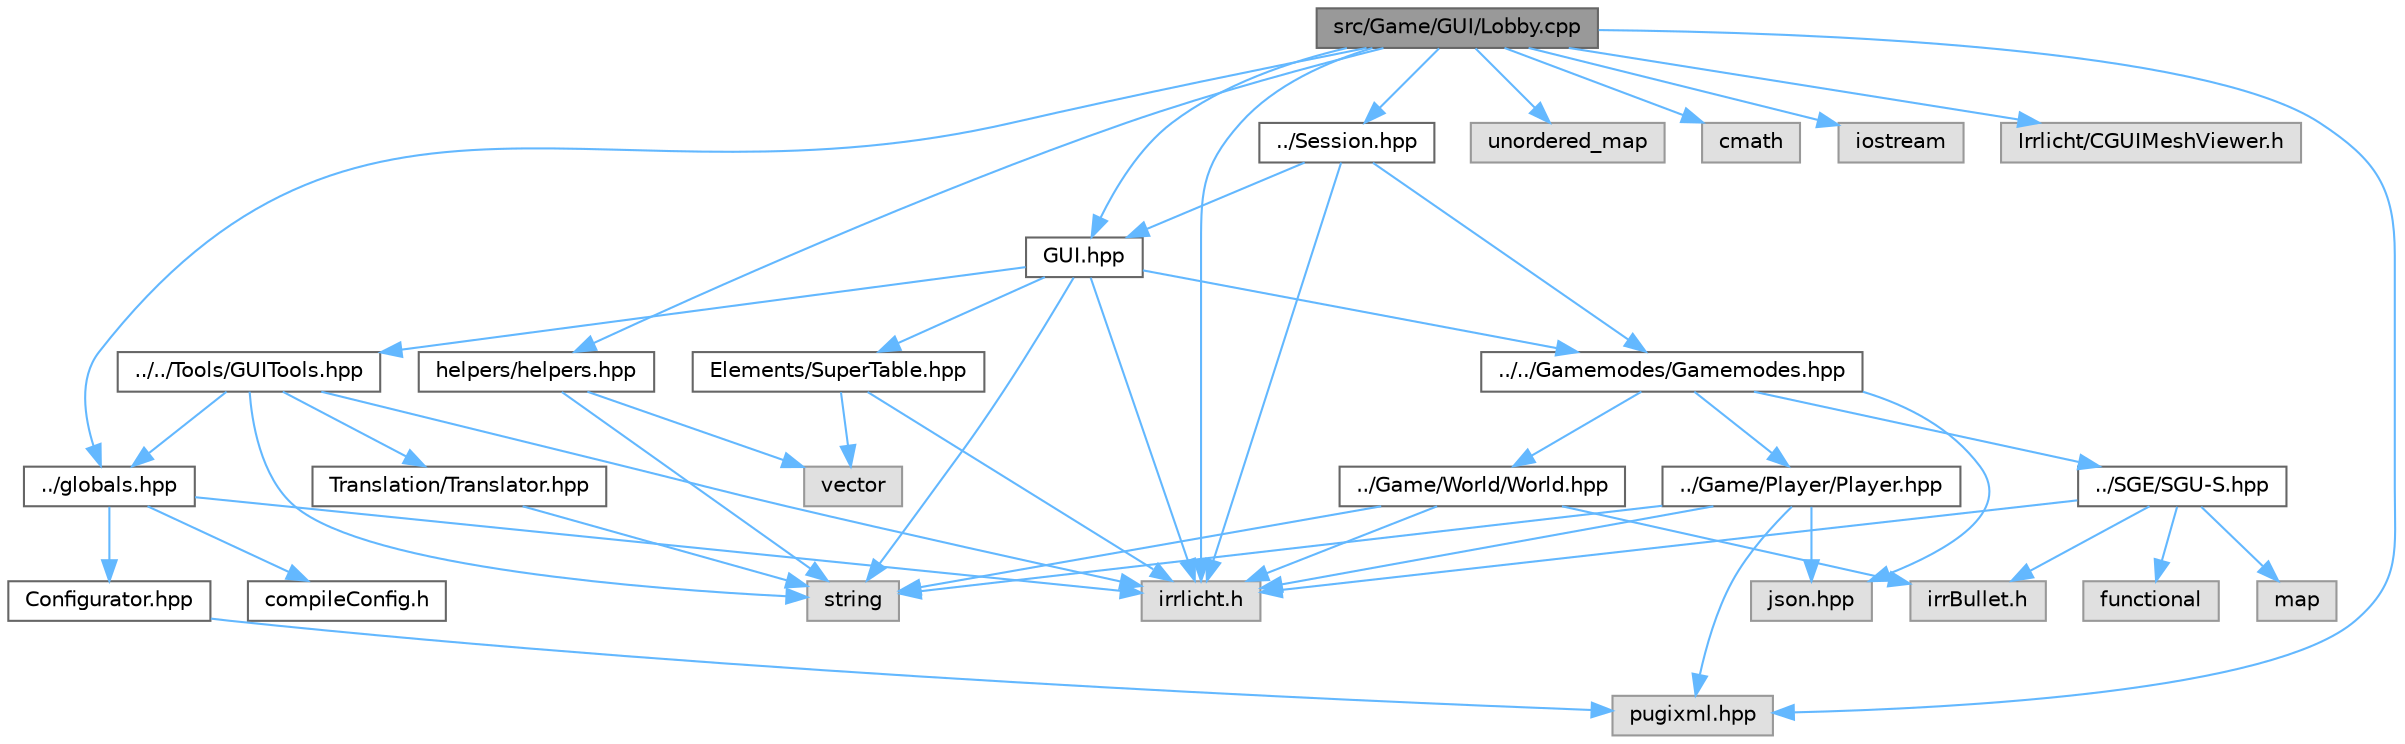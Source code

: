 digraph "src/Game/GUI/Lobby.cpp"
{
 // LATEX_PDF_SIZE
  bgcolor="transparent";
  edge [fontname=Helvetica,fontsize=10,labelfontname=Helvetica,labelfontsize=10];
  node [fontname=Helvetica,fontsize=10,shape=box,height=0.2,width=0.4];
  Node1 [id="Node000001",label="src/Game/GUI/Lobby.cpp",height=0.2,width=0.4,color="gray40", fillcolor="grey60", style="filled", fontcolor="black",tooltip=" "];
  Node1 -> Node2 [id="edge47_Node000001_Node000002",color="steelblue1",style="solid",tooltip=" "];
  Node2 [id="Node000002",label="GUI.hpp",height=0.2,width=0.4,color="grey40", fillcolor="white", style="filled",URL="$d3/d92/_g_u_i_8hpp.html",tooltip=" "];
  Node2 -> Node3 [id="edge48_Node000002_Node000003",color="steelblue1",style="solid",tooltip=" "];
  Node3 [id="Node000003",label="string",height=0.2,width=0.4,color="grey60", fillcolor="#E0E0E0", style="filled",tooltip=" "];
  Node2 -> Node4 [id="edge49_Node000002_Node000004",color="steelblue1",style="solid",tooltip=" "];
  Node4 [id="Node000004",label="irrlicht.h",height=0.2,width=0.4,color="grey60", fillcolor="#E0E0E0", style="filled",tooltip=" "];
  Node2 -> Node5 [id="edge50_Node000002_Node000005",color="steelblue1",style="solid",tooltip=" "];
  Node5 [id="Node000005",label="../../Tools/GUITools.hpp",height=0.2,width=0.4,color="grey40", fillcolor="white", style="filled",URL="$d9/d1f/_g_u_i_tools_8hpp.html",tooltip=" "];
  Node5 -> Node6 [id="edge51_Node000005_Node000006",color="steelblue1",style="solid",tooltip=" "];
  Node6 [id="Node000006",label="../globals.hpp",height=0.2,width=0.4,color="grey40", fillcolor="white", style="filled",URL="$d5/d82/globals_8hpp.html",tooltip=" "];
  Node6 -> Node7 [id="edge52_Node000006_Node000007",color="steelblue1",style="solid",tooltip=" "];
  Node7 [id="Node000007",label="Configurator.hpp",height=0.2,width=0.4,color="grey40", fillcolor="white", style="filled",URL="$d5/dd5/_configurator_8hpp.html",tooltip=" "];
  Node7 -> Node8 [id="edge53_Node000007_Node000008",color="steelblue1",style="solid",tooltip=" "];
  Node8 [id="Node000008",label="pugixml.hpp",height=0.2,width=0.4,color="grey60", fillcolor="#E0E0E0", style="filled",tooltip=" "];
  Node6 -> Node9 [id="edge54_Node000006_Node000009",color="steelblue1",style="solid",tooltip=" "];
  Node9 [id="Node000009",label="compileConfig.h",height=0.2,width=0.4,color="grey40", fillcolor="white", style="filled",URL="$d5/df6/compile_config_8h.html",tooltip=" "];
  Node6 -> Node4 [id="edge55_Node000006_Node000004",color="steelblue1",style="solid",tooltip=" "];
  Node5 -> Node4 [id="edge56_Node000005_Node000004",color="steelblue1",style="solid",tooltip=" "];
  Node5 -> Node3 [id="edge57_Node000005_Node000003",color="steelblue1",style="solid",tooltip=" "];
  Node5 -> Node10 [id="edge58_Node000005_Node000010",color="steelblue1",style="solid",tooltip=" "];
  Node10 [id="Node000010",label="Translation/Translator.hpp",height=0.2,width=0.4,color="grey40", fillcolor="white", style="filled",URL="$da/dcc/_translator_8hpp.html",tooltip=" "];
  Node10 -> Node3 [id="edge59_Node000010_Node000003",color="steelblue1",style="solid",tooltip=" "];
  Node2 -> Node11 [id="edge60_Node000002_Node000011",color="steelblue1",style="solid",tooltip=" "];
  Node11 [id="Node000011",label="../../Gamemodes/Gamemodes.hpp",height=0.2,width=0.4,color="grey40", fillcolor="white", style="filled",URL="$d7/dd0/_gamemodes_8hpp.html",tooltip=" "];
  Node11 -> Node12 [id="edge61_Node000011_Node000012",color="steelblue1",style="solid",tooltip=" "];
  Node12 [id="Node000012",label="json.hpp",height=0.2,width=0.4,color="grey60", fillcolor="#E0E0E0", style="filled",tooltip=" "];
  Node11 -> Node13 [id="edge62_Node000011_Node000013",color="steelblue1",style="solid",tooltip=" "];
  Node13 [id="Node000013",label="../Game/Player/Player.hpp",height=0.2,width=0.4,color="grey40", fillcolor="white", style="filled",URL="$d0/d16/_player_8hpp.html",tooltip=" "];
  Node13 -> Node3 [id="edge63_Node000013_Node000003",color="steelblue1",style="solid",tooltip=" "];
  Node13 -> Node8 [id="edge64_Node000013_Node000008",color="steelblue1",style="solid",tooltip=" "];
  Node13 -> Node4 [id="edge65_Node000013_Node000004",color="steelblue1",style="solid",tooltip=" "];
  Node13 -> Node12 [id="edge66_Node000013_Node000012",color="steelblue1",style="solid",tooltip=" "];
  Node11 -> Node14 [id="edge67_Node000011_Node000014",color="steelblue1",style="solid",tooltip=" "];
  Node14 [id="Node000014",label="../Game/World/World.hpp",height=0.2,width=0.4,color="grey40", fillcolor="white", style="filled",URL="$dd/dc5/_world_8hpp.html",tooltip=" "];
  Node14 -> Node4 [id="edge68_Node000014_Node000004",color="steelblue1",style="solid",tooltip=" "];
  Node14 -> Node15 [id="edge69_Node000014_Node000015",color="steelblue1",style="solid",tooltip=" "];
  Node15 [id="Node000015",label="irrBullet.h",height=0.2,width=0.4,color="grey60", fillcolor="#E0E0E0", style="filled",tooltip=" "];
  Node14 -> Node3 [id="edge70_Node000014_Node000003",color="steelblue1",style="solid",tooltip=" "];
  Node11 -> Node16 [id="edge71_Node000011_Node000016",color="steelblue1",style="solid",tooltip=" "];
  Node16 [id="Node000016",label="../SGE/SGU-S.hpp",height=0.2,width=0.4,color="grey40", fillcolor="white", style="filled",URL="$d0/d66/_s_g_u-_s_8hpp.html",tooltip=" "];
  Node16 -> Node4 [id="edge72_Node000016_Node000004",color="steelblue1",style="solid",tooltip=" "];
  Node16 -> Node17 [id="edge73_Node000016_Node000017",color="steelblue1",style="solid",tooltip=" "];
  Node17 [id="Node000017",label="functional",height=0.2,width=0.4,color="grey60", fillcolor="#E0E0E0", style="filled",tooltip=" "];
  Node16 -> Node18 [id="edge74_Node000016_Node000018",color="steelblue1",style="solid",tooltip=" "];
  Node18 [id="Node000018",label="map",height=0.2,width=0.4,color="grey60", fillcolor="#E0E0E0", style="filled",tooltip=" "];
  Node16 -> Node15 [id="edge75_Node000016_Node000015",color="steelblue1",style="solid",tooltip=" "];
  Node2 -> Node19 [id="edge76_Node000002_Node000019",color="steelblue1",style="solid",tooltip=" "];
  Node19 [id="Node000019",label="Elements/SuperTable.hpp",height=0.2,width=0.4,color="grey40", fillcolor="white", style="filled",URL="$d8/d09/_super_table_8hpp.html",tooltip=" "];
  Node19 -> Node4 [id="edge77_Node000019_Node000004",color="steelblue1",style="solid",tooltip=" "];
  Node19 -> Node20 [id="edge78_Node000019_Node000020",color="steelblue1",style="solid",tooltip=" "];
  Node20 [id="Node000020",label="vector",height=0.2,width=0.4,color="grey60", fillcolor="#E0E0E0", style="filled",tooltip=" "];
  Node1 -> Node6 [id="edge79_Node000001_Node000006",color="steelblue1",style="solid",tooltip=" "];
  Node1 -> Node21 [id="edge80_Node000001_Node000021",color="steelblue1",style="solid",tooltip=" "];
  Node21 [id="Node000021",label="helpers/helpers.hpp",height=0.2,width=0.4,color="grey40", fillcolor="white", style="filled",URL="$da/df3/helpers_8hpp.html",tooltip=" "];
  Node21 -> Node20 [id="edge81_Node000021_Node000020",color="steelblue1",style="solid",tooltip=" "];
  Node21 -> Node3 [id="edge82_Node000021_Node000003",color="steelblue1",style="solid",tooltip=" "];
  Node1 -> Node4 [id="edge83_Node000001_Node000004",color="steelblue1",style="solid",tooltip=" "];
  Node1 -> Node22 [id="edge84_Node000001_Node000022",color="steelblue1",style="solid",tooltip=" "];
  Node22 [id="Node000022",label="unordered_map",height=0.2,width=0.4,color="grey60", fillcolor="#E0E0E0", style="filled",tooltip=" "];
  Node1 -> Node23 [id="edge85_Node000001_Node000023",color="steelblue1",style="solid",tooltip=" "];
  Node23 [id="Node000023",label="cmath",height=0.2,width=0.4,color="grey60", fillcolor="#E0E0E0", style="filled",tooltip=" "];
  Node1 -> Node24 [id="edge86_Node000001_Node000024",color="steelblue1",style="solid",tooltip=" "];
  Node24 [id="Node000024",label="iostream",height=0.2,width=0.4,color="grey60", fillcolor="#E0E0E0", style="filled",tooltip=" "];
  Node1 -> Node8 [id="edge87_Node000001_Node000008",color="steelblue1",style="solid",tooltip=" "];
  Node1 -> Node25 [id="edge88_Node000001_Node000025",color="steelblue1",style="solid",tooltip=" "];
  Node25 [id="Node000025",label="Irrlicht/CGUIMeshViewer.h",height=0.2,width=0.4,color="grey60", fillcolor="#E0E0E0", style="filled",tooltip=" "];
  Node1 -> Node26 [id="edge89_Node000001_Node000026",color="steelblue1",style="solid",tooltip=" "];
  Node26 [id="Node000026",label="../Session.hpp",height=0.2,width=0.4,color="grey40", fillcolor="white", style="filled",URL="$d7/d2b/_session_8hpp.html",tooltip=" "];
  Node26 -> Node4 [id="edge90_Node000026_Node000004",color="steelblue1",style="solid",tooltip=" "];
  Node26 -> Node2 [id="edge91_Node000026_Node000002",color="steelblue1",style="solid",tooltip=" "];
  Node26 -> Node11 [id="edge92_Node000026_Node000011",color="steelblue1",style="solid",tooltip=" "];
}
